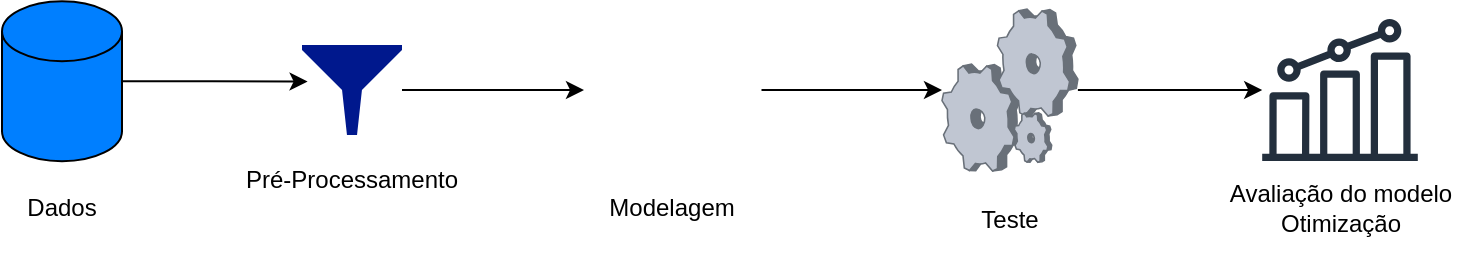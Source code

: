 <mxfile version="26.1.0">
  <diagram name="Page-1" id="B4jg4hBdvzY8BOF5tXkl">
    <mxGraphModel dx="1050" dy="577" grid="1" gridSize="10" guides="1" tooltips="1" connect="1" arrows="1" fold="1" page="1" pageScale="1" pageWidth="850" pageHeight="1100" math="0" shadow="0">
      <root>
        <mxCell id="0" />
        <mxCell id="1" parent="0" />
        <mxCell id="BfO_H8r3Lnu2rx9jc3NB-1" value="" style="shape=cylinder3;whiteSpace=wrap;html=1;boundedLbl=1;backgroundOutline=1;size=15;fillColor=light-dark(#007FFF,var(--ge-dark-color, #121212));" vertex="1" parent="1">
          <mxGeometry x="90" y="185.63" width="60" height="80" as="geometry" />
        </mxCell>
        <mxCell id="BfO_H8r3Lnu2rx9jc3NB-20" style="edgeStyle=orthogonalEdgeStyle;rounded=0;orthogonalLoop=1;jettySize=auto;html=1;" edge="1" parent="1" source="BfO_H8r3Lnu2rx9jc3NB-2" target="BfO_H8r3Lnu2rx9jc3NB-17">
          <mxGeometry relative="1" as="geometry" />
        </mxCell>
        <mxCell id="BfO_H8r3Lnu2rx9jc3NB-2" value="" style="verticalLabelPosition=bottom;sketch=0;aspect=fixed;html=1;verticalAlign=top;strokeColor=none;align=center;outlineConnect=0;shape=mxgraph.citrix.process;" vertex="1" parent="1">
          <mxGeometry x="560" y="189.5" width="67.94" height="81" as="geometry" />
        </mxCell>
        <mxCell id="BfO_H8r3Lnu2rx9jc3NB-10" style="edgeStyle=orthogonalEdgeStyle;rounded=0;orthogonalLoop=1;jettySize=auto;html=1;" edge="1" parent="1" source="BfO_H8r3Lnu2rx9jc3NB-6" target="BfO_H8r3Lnu2rx9jc3NB-2">
          <mxGeometry relative="1" as="geometry" />
        </mxCell>
        <mxCell id="BfO_H8r3Lnu2rx9jc3NB-6" value="" style="shape=image;html=1;verticalAlign=top;verticalLabelPosition=bottom;labelBackgroundColor=#ffffff;imageAspect=0;aspect=fixed;image=https://cdn2.iconfinder.com/data/icons/boxicons-regular-vol-1/24/bx-brain-128.png" vertex="1" parent="1">
          <mxGeometry x="381" y="185.63" width="88.75" height="88.75" as="geometry" />
        </mxCell>
        <mxCell id="BfO_H8r3Lnu2rx9jc3NB-9" style="edgeStyle=orthogonalEdgeStyle;rounded=0;orthogonalLoop=1;jettySize=auto;html=1;" edge="1" parent="1" source="BfO_H8r3Lnu2rx9jc3NB-7" target="BfO_H8r3Lnu2rx9jc3NB-6">
          <mxGeometry relative="1" as="geometry" />
        </mxCell>
        <mxCell id="BfO_H8r3Lnu2rx9jc3NB-7" value="" style="sketch=0;aspect=fixed;pointerEvents=1;shadow=0;dashed=0;html=1;strokeColor=none;labelPosition=center;verticalLabelPosition=bottom;verticalAlign=top;align=center;fillColor=#00188D;shape=mxgraph.mscae.enterprise.filter" vertex="1" parent="1">
          <mxGeometry x="240" y="207.51" width="50" height="45" as="geometry" />
        </mxCell>
        <mxCell id="BfO_H8r3Lnu2rx9jc3NB-8" style="edgeStyle=orthogonalEdgeStyle;rounded=0;orthogonalLoop=1;jettySize=auto;html=1;entryX=0.056;entryY=0.406;entryDx=0;entryDy=0;entryPerimeter=0;" edge="1" parent="1" source="BfO_H8r3Lnu2rx9jc3NB-1" target="BfO_H8r3Lnu2rx9jc3NB-7">
          <mxGeometry relative="1" as="geometry" />
        </mxCell>
        <mxCell id="BfO_H8r3Lnu2rx9jc3NB-11" value="Modelagem" style="text;html=1;align=center;verticalAlign=middle;whiteSpace=wrap;rounded=0;" vertex="1" parent="1">
          <mxGeometry x="395" y="274.38" width="60" height="30" as="geometry" />
        </mxCell>
        <mxCell id="BfO_H8r3Lnu2rx9jc3NB-12" value="Teste" style="text;html=1;align=center;verticalAlign=middle;whiteSpace=wrap;rounded=0;" vertex="1" parent="1">
          <mxGeometry x="563.97" y="280" width="60" height="30" as="geometry" />
        </mxCell>
        <mxCell id="BfO_H8r3Lnu2rx9jc3NB-15" value="Pré-Processamento" style="text;html=1;align=center;verticalAlign=middle;whiteSpace=wrap;rounded=0;" vertex="1" parent="1">
          <mxGeometry x="210" y="260" width="110" height="30" as="geometry" />
        </mxCell>
        <mxCell id="BfO_H8r3Lnu2rx9jc3NB-16" value="Dados" style="text;html=1;align=center;verticalAlign=middle;whiteSpace=wrap;rounded=0;" vertex="1" parent="1">
          <mxGeometry x="90" y="274.38" width="60" height="30" as="geometry" />
        </mxCell>
        <mxCell id="BfO_H8r3Lnu2rx9jc3NB-17" value="" style="sketch=0;outlineConnect=0;fontColor=#232F3E;gradientColor=none;fillColor=#232F3D;strokeColor=none;dashed=0;verticalLabelPosition=bottom;verticalAlign=top;align=center;html=1;fontSize=12;fontStyle=0;aspect=fixed;pointerEvents=1;shape=mxgraph.aws4.metrics;" vertex="1" parent="1">
          <mxGeometry x="720" y="194.5" width="78" height="71" as="geometry" />
        </mxCell>
        <mxCell id="BfO_H8r3Lnu2rx9jc3NB-21" value="Avaliação do modelo&lt;div&gt;Otimização&lt;/div&gt;" style="text;html=1;align=center;verticalAlign=middle;resizable=0;points=[];autosize=1;strokeColor=none;fillColor=none;" vertex="1" parent="1">
          <mxGeometry x="694" y="269.38" width="130" height="40" as="geometry" />
        </mxCell>
      </root>
    </mxGraphModel>
  </diagram>
</mxfile>
